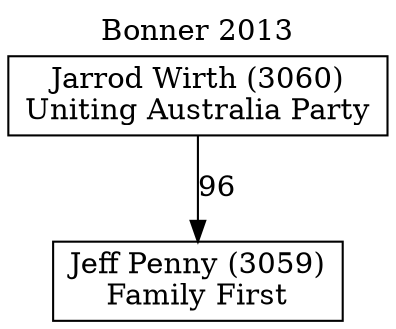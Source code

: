 // House preference flow
digraph "Jeff Penny (3059)_Bonner_2013" {
	graph [label="Bonner 2013" labelloc=t mclimit=10]
	node [shape=box]
	"Jeff Penny (3059)" [label="Jeff Penny (3059)
Family First"]
	"Jarrod Wirth (3060)" [label="Jarrod Wirth (3060)
Uniting Australia Party"]
	"Jarrod Wirth (3060)" -> "Jeff Penny (3059)" [label=96]
}
